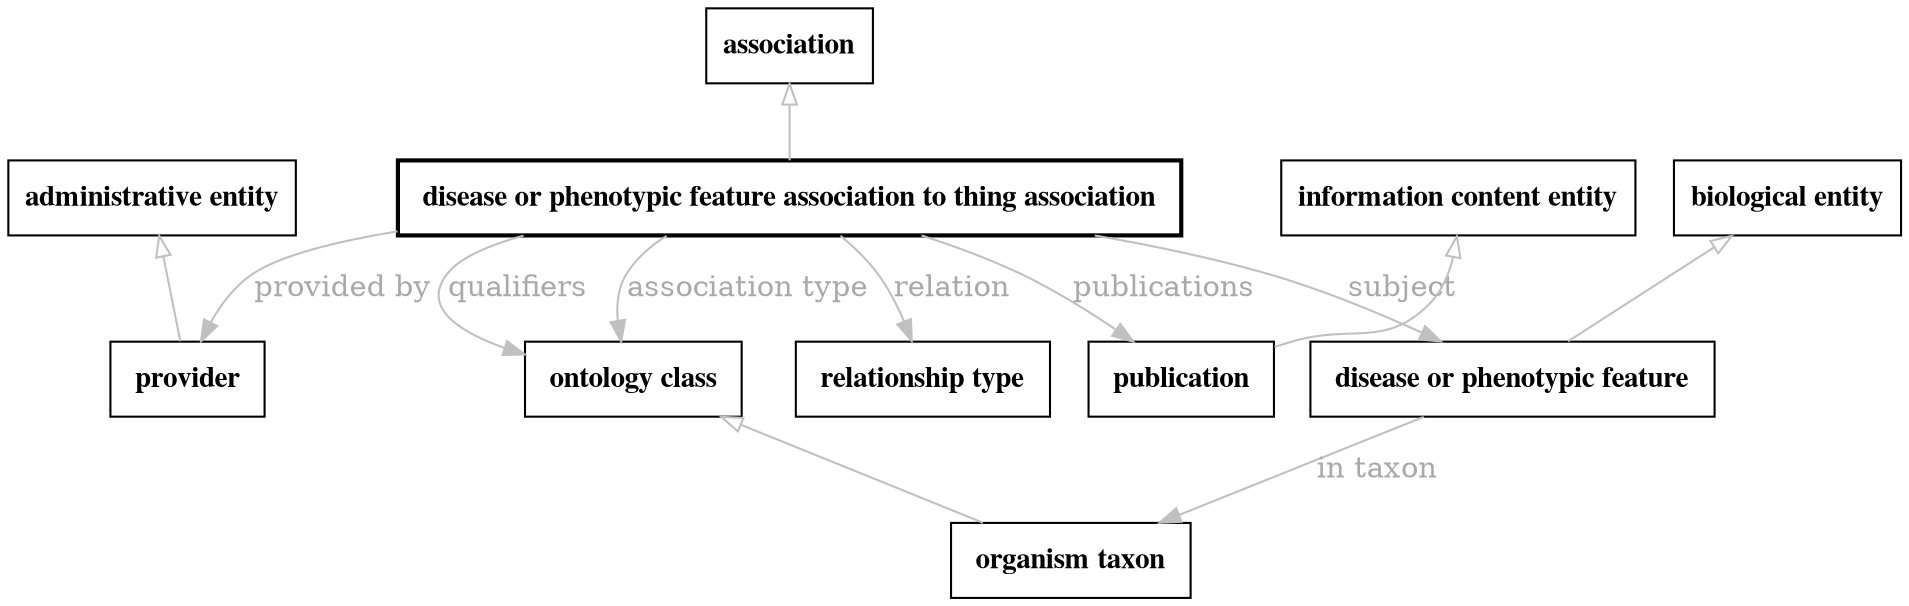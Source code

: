 // biolink model
digraph {
	graph [fontsize=32 penwidth=5]
	node [color=black fontname="times bold" shape=rectangle]
	edge [color=gray fontcolor=darkgray]
	"disease or phenotypic feature association to thing association" [label=" disease or phenotypic feature association to thing association " style=bold]
	association -> "disease or phenotypic feature association to thing association" [label="" arrowtail=onormal dir=back]
	"disease or phenotypic feature association to thing association" -> provider [label="provided by"]
	provider [label=" provider " style=solid]
	"administrative entity" -> provider [label="" arrowtail=onormal dir=back]
	"disease or phenotypic feature association to thing association" -> publication [label=publications]
	publication [label=" publication " style=solid]
	"information content entity" -> publication [label="" arrowtail=onormal dir=back]
	"disease or phenotypic feature association to thing association" -> "ontology class" [label=qualifiers]
	"ontology class" [label=" ontology class " style=solid]
	"disease or phenotypic feature association to thing association" -> "relationship type" [label=relation]
	"relationship type" [label=" relationship type " style=solid]
	"disease or phenotypic feature association to thing association" -> "disease or phenotypic feature" [label=subject]
	"disease or phenotypic feature" [label=" disease or phenotypic feature " style=solid]
	"biological entity" -> "disease or phenotypic feature" [label="" arrowtail=onormal dir=back]
	"disease or phenotypic feature" -> "organism taxon" [label="in taxon"]
	"organism taxon" [label=" organism taxon " style=solid]
	"ontology class" -> "organism taxon" [label="" arrowtail=onormal dir=back]
	"disease or phenotypic feature association to thing association" -> "ontology class" [label="association type"]
}
